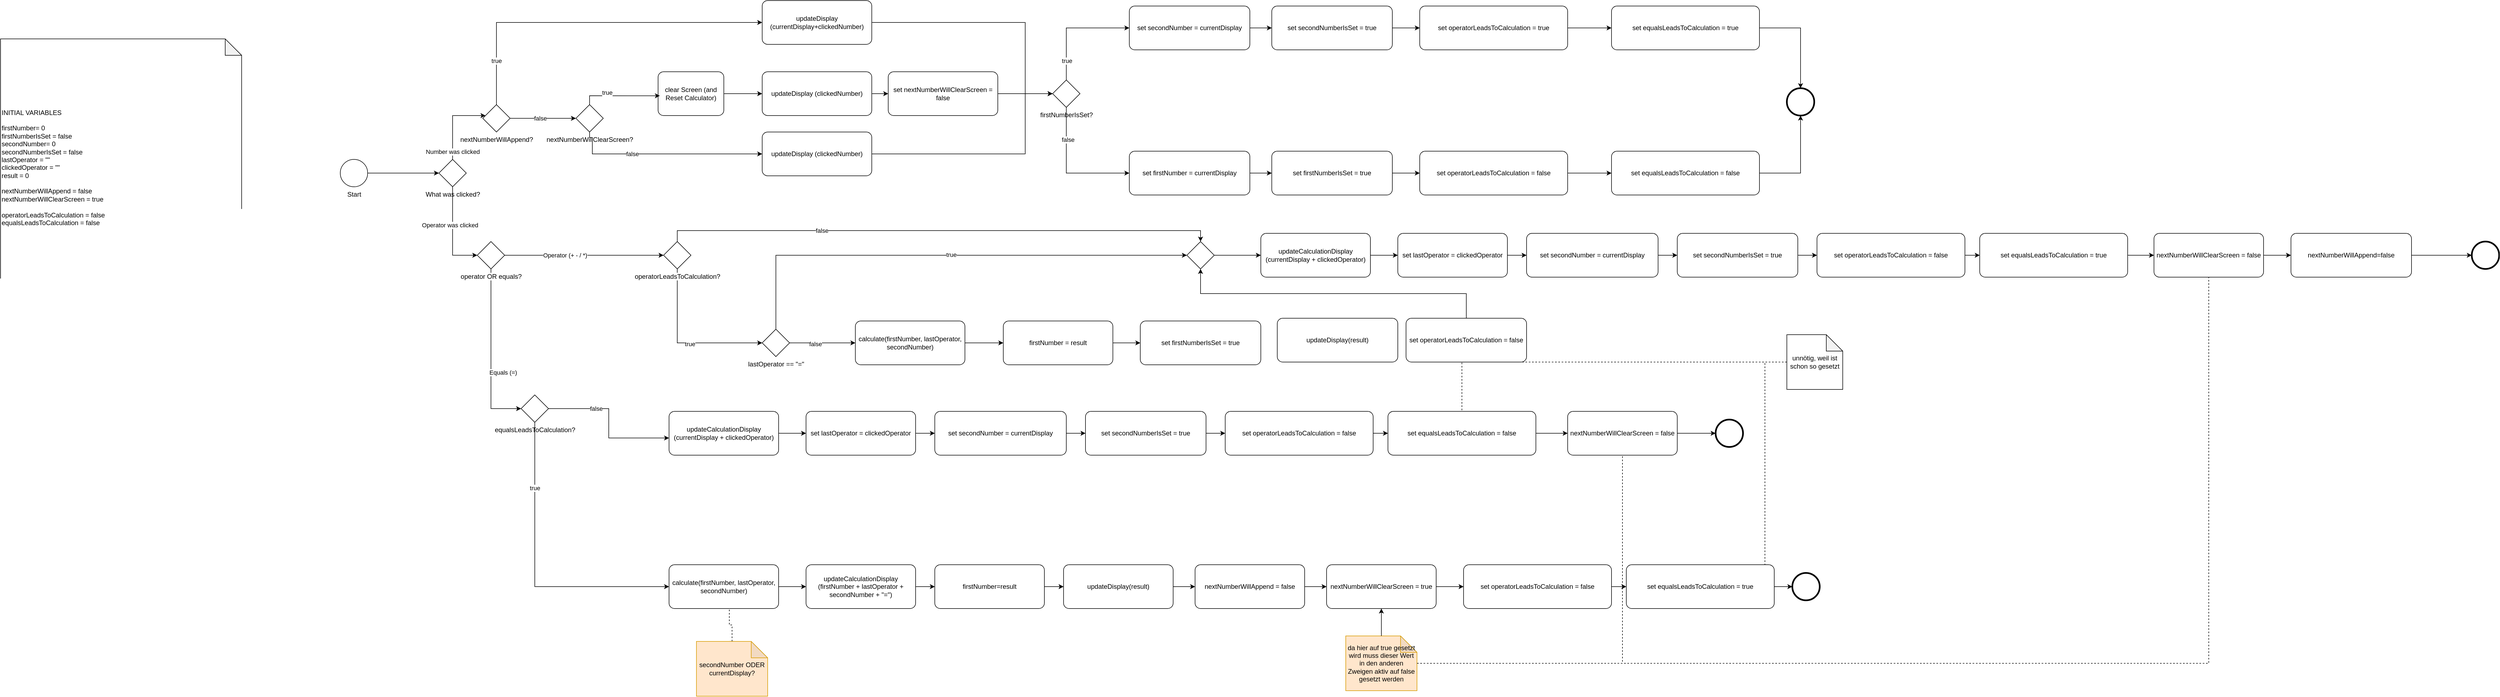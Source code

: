 <mxfile version="24.7.6">
  <diagram name="Seite-1" id="TULq9JBRfpRznfRxP_a6">
    <mxGraphModel dx="2221" dy="1044" grid="1" gridSize="10" guides="1" tooltips="1" connect="1" arrows="1" fold="1" page="1" pageScale="1" pageWidth="827" pageHeight="1169" math="0" shadow="0">
      <root>
        <mxCell id="0" />
        <mxCell id="1" parent="0" />
        <mxCell id="7v1q4Tb_2r_sPa-PZ-wF-1" value="&lt;div&gt;INITIAL VARIABLES&lt;/div&gt;&lt;div&gt;&lt;br&gt;&lt;/div&gt;&lt;div&gt;firstNumber= 0&lt;/div&gt;&lt;div&gt;firstNumberIsSet = false&lt;br&gt;&lt;/div&gt;&lt;div&gt;secondNumber= 0&lt;/div&gt;&lt;div&gt;secondNumberIsSet = false&lt;br&gt;&lt;/div&gt;&lt;div&gt;lastOperator = &quot;&quot;&lt;/div&gt;&lt;div&gt;clickedOperator = &quot;&quot;&lt;br&gt;&lt;/div&gt;&lt;div&gt;result = 0&lt;br&gt;&lt;/div&gt;&lt;div&gt;&lt;br&gt;&lt;/div&gt;&lt;div&gt;nextNumberWillAppend = false&lt;/div&gt;&lt;div&gt;nextNumberWillClearScreen = true&lt;/div&gt;&lt;div&gt;&lt;br&gt;&lt;/div&gt;&lt;div&gt;operatorLeadsToCalculation = false&lt;/div&gt;&lt;div&gt;equalsLeadsToCalculation = false&lt;/div&gt;" style="shape=note;whiteSpace=wrap;html=1;backgroundOutline=1;darkOpacity=0.05;align=left;" parent="1" vertex="1">
          <mxGeometry x="110" y="200" width="440" height="470" as="geometry" />
        </mxCell>
        <mxCell id="7v1q4Tb_2r_sPa-PZ-wF-2" style="edgeStyle=orthogonalEdgeStyle;rounded=0;orthogonalLoop=1;jettySize=auto;html=1;" parent="1" source="7v1q4Tb_2r_sPa-PZ-wF-3" target="7v1q4Tb_2r_sPa-PZ-wF-4" edge="1">
          <mxGeometry relative="1" as="geometry" />
        </mxCell>
        <mxCell id="7v1q4Tb_2r_sPa-PZ-wF-3" value="Start" style="points=[[0.145,0.145,0],[0.5,0,0],[0.855,0.145,0],[1,0.5,0],[0.855,0.855,0],[0.5,1,0],[0.145,0.855,0],[0,0.5,0]];shape=mxgraph.bpmn.event;html=1;verticalLabelPosition=bottom;labelBackgroundColor=#ffffff;verticalAlign=top;align=center;perimeter=ellipsePerimeter;outlineConnect=0;aspect=fixed;outline=standard;symbol=general;" parent="1" vertex="1">
          <mxGeometry x="730" y="420" width="50" height="50" as="geometry" />
        </mxCell>
        <mxCell id="7v1q4Tb_2r_sPa-PZ-wF-4" value="What was clicked?" style="points=[[0.25,0.25,0],[0.5,0,0],[0.75,0.25,0],[1,0.5,0],[0.75,0.75,0],[0.5,1,0],[0.25,0.75,0],[0,0.5,0]];shape=mxgraph.bpmn.gateway2;html=1;verticalLabelPosition=bottom;labelBackgroundColor=#ffffff;verticalAlign=top;align=center;perimeter=rhombusPerimeter;outlineConnect=0;outline=none;symbol=none;" parent="1" vertex="1">
          <mxGeometry x="910" y="420" width="50" height="50" as="geometry" />
        </mxCell>
        <mxCell id="7v1q4Tb_2r_sPa-PZ-wF-5" style="edgeStyle=orthogonalEdgeStyle;rounded=0;orthogonalLoop=1;jettySize=auto;html=1;entryX=0;entryY=0.5;entryDx=0;entryDy=0;entryPerimeter=0;" parent="1" source="7v1q4Tb_2r_sPa-PZ-wF-7" target="7v1q4Tb_2r_sPa-PZ-wF-15" edge="1">
          <mxGeometry relative="1" as="geometry">
            <mxPoint x="1220" y="345" as="targetPoint" />
          </mxGeometry>
        </mxCell>
        <mxCell id="7v1q4Tb_2r_sPa-PZ-wF-6" value="false" style="edgeLabel;html=1;align=center;verticalAlign=middle;resizable=0;points=[];" parent="7v1q4Tb_2r_sPa-PZ-wF-5" vertex="1" connectable="0">
          <mxGeometry x="-0.095" relative="1" as="geometry">
            <mxPoint as="offset" />
          </mxGeometry>
        </mxCell>
        <mxCell id="7v1q4Tb_2r_sPa-PZ-wF-7" value="nextNumberWillAppend?" style="points=[[0.25,0.25,0],[0.5,0,0],[0.75,0.25,0],[1,0.5,0],[0.75,0.75,0],[0.5,1,0],[0.25,0.75,0],[0,0.5,0]];shape=mxgraph.bpmn.gateway2;html=1;verticalLabelPosition=bottom;labelBackgroundColor=#ffffff;verticalAlign=top;align=center;perimeter=rhombusPerimeter;outlineConnect=0;outline=none;symbol=none;" parent="1" vertex="1">
          <mxGeometry x="990" y="320" width="50" height="50" as="geometry" />
        </mxCell>
        <mxCell id="7v1q4Tb_2r_sPa-PZ-wF-8" style="edgeStyle=orthogonalEdgeStyle;rounded=0;orthogonalLoop=1;jettySize=auto;html=1;entryX=0;entryY=0.5;entryDx=0;entryDy=0;entryPerimeter=0;" parent="1" source="7v1q4Tb_2r_sPa-PZ-wF-10" target="7v1q4Tb_2r_sPa-PZ-wF-70" edge="1">
          <mxGeometry relative="1" as="geometry">
            <mxPoint x="1540" y="725" as="targetPoint" />
            <Array as="points">
              <mxPoint x="1345" y="755" />
            </Array>
          </mxGeometry>
        </mxCell>
        <mxCell id="7v1q4Tb_2r_sPa-PZ-wF-9" value="true" style="edgeLabel;html=1;align=center;verticalAlign=middle;resizable=0;points=[];" parent="7v1q4Tb_2r_sPa-PZ-wF-8" vertex="1" connectable="0">
          <mxGeometry x="0.086" y="-2" relative="1" as="geometry">
            <mxPoint as="offset" />
          </mxGeometry>
        </mxCell>
        <mxCell id="7v1q4Tb_2r_sPa-PZ-wF-10" value="&lt;div&gt;operatorLeadsToCalculation?&lt;/div&gt;" style="points=[[0.25,0.25,0],[0.5,0,0],[0.75,0.25,0],[1,0.5,0],[0.75,0.75,0],[0.5,1,0],[0.25,0.75,0],[0,0.5,0]];shape=mxgraph.bpmn.gateway2;html=1;verticalLabelPosition=bottom;labelBackgroundColor=#ffffff;verticalAlign=top;align=center;perimeter=rhombusPerimeter;outlineConnect=0;outline=none;symbol=none;" parent="1" vertex="1">
          <mxGeometry x="1320" y="570" width="50" height="50" as="geometry" />
        </mxCell>
        <mxCell id="7v1q4Tb_2r_sPa-PZ-wF-11" style="edgeStyle=orthogonalEdgeStyle;rounded=0;orthogonalLoop=1;jettySize=auto;html=1;" parent="1" source="7v1q4Tb_2r_sPa-PZ-wF-4" target="7v1q4Tb_2r_sPa-PZ-wF-7" edge="1">
          <mxGeometry relative="1" as="geometry">
            <Array as="points">
              <mxPoint x="935" y="340" />
            </Array>
          </mxGeometry>
        </mxCell>
        <mxCell id="7v1q4Tb_2r_sPa-PZ-wF-12" value="Number was clicked" style="edgeLabel;html=1;align=center;verticalAlign=middle;resizable=0;points=[];" parent="7v1q4Tb_2r_sPa-PZ-wF-11" vertex="1" connectable="0">
          <mxGeometry x="0.032" relative="1" as="geometry">
            <mxPoint y="58" as="offset" />
          </mxGeometry>
        </mxCell>
        <mxCell id="7v1q4Tb_2r_sPa-PZ-wF-13" style="edgeStyle=orthogonalEdgeStyle;rounded=0;orthogonalLoop=1;jettySize=auto;html=1;exitX=0.5;exitY=1;exitDx=0;exitDy=0;exitPerimeter=0;" parent="1" source="7v1q4Tb_2r_sPa-PZ-wF-4" target="7v1q4Tb_2r_sPa-PZ-wF-66" edge="1">
          <mxGeometry relative="1" as="geometry">
            <Array as="points">
              <mxPoint x="935" y="595" />
            </Array>
          </mxGeometry>
        </mxCell>
        <mxCell id="7v1q4Tb_2r_sPa-PZ-wF-14" value="Operator was clicked" style="edgeLabel;html=1;align=center;verticalAlign=middle;resizable=0;points=[];" parent="7v1q4Tb_2r_sPa-PZ-wF-13" vertex="1" connectable="0">
          <mxGeometry x="-0.167" y="-5" relative="1" as="geometry">
            <mxPoint y="-1" as="offset" />
          </mxGeometry>
        </mxCell>
        <mxCell id="7v1q4Tb_2r_sPa-PZ-wF-15" value="nextNumberWillClearScreen?" style="points=[[0.25,0.25,0],[0.5,0,0],[0.75,0.25,0],[1,0.5,0],[0.75,0.75,0],[0.5,1,0],[0.25,0.75,0],[0,0.5,0]];shape=mxgraph.bpmn.gateway2;html=1;verticalLabelPosition=bottom;labelBackgroundColor=#ffffff;verticalAlign=top;align=center;perimeter=rhombusPerimeter;outlineConnect=0;outline=none;symbol=none;" parent="1" vertex="1">
          <mxGeometry x="1160" y="320" width="50" height="50" as="geometry" />
        </mxCell>
        <mxCell id="7v1q4Tb_2r_sPa-PZ-wF-16" value="true" style="edgeStyle=orthogonalEdgeStyle;rounded=0;orthogonalLoop=1;jettySize=auto;html=1;entryX=0;entryY=0.5;entryDx=0;entryDy=0;entryPerimeter=0;" parent="1" source="7v1q4Tb_2r_sPa-PZ-wF-7" target="7v1q4Tb_2r_sPa-PZ-wF-27" edge="1">
          <mxGeometry x="-0.746" relative="1" as="geometry">
            <mxPoint x="1260" y="170" as="targetPoint" />
            <Array as="points">
              <mxPoint x="1015" y="170" />
            </Array>
            <mxPoint as="offset" />
          </mxGeometry>
        </mxCell>
        <mxCell id="7v1q4Tb_2r_sPa-PZ-wF-17" style="edgeStyle=orthogonalEdgeStyle;rounded=0;orthogonalLoop=1;jettySize=auto;html=1;entryX=0;entryY=0.5;entryDx=0;entryDy=0;entryPerimeter=0;" parent="1" source="7v1q4Tb_2r_sPa-PZ-wF-18" target="7v1q4Tb_2r_sPa-PZ-wF-23" edge="1">
          <mxGeometry relative="1" as="geometry">
            <mxPoint x="1510" y="300" as="targetPoint" />
          </mxGeometry>
        </mxCell>
        <mxCell id="7v1q4Tb_2r_sPa-PZ-wF-18" value="clear Screen (and Reset Calculator)" style="points=[[0.25,0,0],[0.5,0,0],[0.75,0,0],[1,0.25,0],[1,0.5,0],[1,0.75,0],[0.75,1,0],[0.5,1,0],[0.25,1,0],[0,0.75,0],[0,0.5,0],[0,0.25,0]];shape=mxgraph.bpmn.task;whiteSpace=wrap;rectStyle=rounded;size=10;html=1;container=1;expand=0;collapsible=0;taskMarker=abstract;" parent="1" vertex="1">
          <mxGeometry x="1310" y="260" width="120" height="80" as="geometry" />
        </mxCell>
        <mxCell id="7v1q4Tb_2r_sPa-PZ-wF-19" style="edgeStyle=orthogonalEdgeStyle;rounded=0;orthogonalLoop=1;jettySize=auto;html=1;entryX=0.027;entryY=0.548;entryDx=0;entryDy=0;entryPerimeter=0;" parent="1" source="7v1q4Tb_2r_sPa-PZ-wF-15" target="7v1q4Tb_2r_sPa-PZ-wF-18" edge="1">
          <mxGeometry relative="1" as="geometry">
            <Array as="points">
              <mxPoint x="1185" y="304" />
            </Array>
          </mxGeometry>
        </mxCell>
        <mxCell id="7v1q4Tb_2r_sPa-PZ-wF-20" value="true" style="edgeLabel;html=1;align=center;verticalAlign=middle;resizable=0;points=[];" parent="7v1q4Tb_2r_sPa-PZ-wF-19" vertex="1" connectable="0">
          <mxGeometry x="-0.42" y="2" relative="1" as="geometry">
            <mxPoint x="6" y="-4" as="offset" />
          </mxGeometry>
        </mxCell>
        <mxCell id="7v1q4Tb_2r_sPa-PZ-wF-21" style="edgeStyle=orthogonalEdgeStyle;rounded=0;orthogonalLoop=1;jettySize=auto;html=1;entryX=0;entryY=0.5;entryDx=0;entryDy=0;entryPerimeter=0;" parent="1" source="7v1q4Tb_2r_sPa-PZ-wF-15" target="7v1q4Tb_2r_sPa-PZ-wF-25" edge="1">
          <mxGeometry relative="1" as="geometry">
            <mxPoint x="1360.96" y="418.72" as="targetPoint" />
            <Array as="points">
              <mxPoint x="1185" y="380" />
              <mxPoint x="1190" y="380" />
              <mxPoint x="1190" y="410" />
            </Array>
          </mxGeometry>
        </mxCell>
        <mxCell id="7v1q4Tb_2r_sPa-PZ-wF-22" value="false" style="edgeLabel;html=1;align=center;verticalAlign=middle;resizable=0;points=[];" parent="7v1q4Tb_2r_sPa-PZ-wF-21" vertex="1" connectable="0">
          <mxGeometry x="-0.337" relative="1" as="geometry">
            <mxPoint as="offset" />
          </mxGeometry>
        </mxCell>
        <mxCell id="7v1q4Tb_2r_sPa-PZ-wF-23" value="updateDisplay (clickedNumber)" style="points=[[0.25,0,0],[0.5,0,0],[0.75,0,0],[1,0.25,0],[1,0.5,0],[1,0.75,0],[0.75,1,0],[0.5,1,0],[0.25,1,0],[0,0.75,0],[0,0.5,0],[0,0.25,0]];shape=mxgraph.bpmn.task;whiteSpace=wrap;rectStyle=rounded;size=10;html=1;container=1;expand=0;collapsible=0;taskMarker=abstract;" parent="1" vertex="1">
          <mxGeometry x="1500" y="260" width="200" height="80" as="geometry" />
        </mxCell>
        <mxCell id="7v1q4Tb_2r_sPa-PZ-wF-24" style="edgeStyle=orthogonalEdgeStyle;rounded=0;orthogonalLoop=1;jettySize=auto;html=1;entryX=0;entryY=0.5;entryDx=0;entryDy=0;entryPerimeter=0;" parent="1" source="7v1q4Tb_2r_sPa-PZ-wF-25" target="7v1q4Tb_2r_sPa-PZ-wF-28" edge="1">
          <mxGeometry relative="1" as="geometry">
            <Array as="points">
              <mxPoint x="1980" y="410" />
              <mxPoint x="1980" y="300" />
            </Array>
          </mxGeometry>
        </mxCell>
        <mxCell id="7v1q4Tb_2r_sPa-PZ-wF-25" value="updateDisplay (clickedNumber)" style="points=[[0.25,0,0],[0.5,0,0],[0.75,0,0],[1,0.25,0],[1,0.5,0],[1,0.75,0],[0.75,1,0],[0.5,1,0],[0.25,1,0],[0,0.75,0],[0,0.5,0],[0,0.25,0]];shape=mxgraph.bpmn.task;whiteSpace=wrap;rectStyle=rounded;size=10;html=1;container=1;expand=0;collapsible=0;taskMarker=abstract;" parent="1" vertex="1">
          <mxGeometry x="1500" y="370" width="200" height="80" as="geometry" />
        </mxCell>
        <mxCell id="7v1q4Tb_2r_sPa-PZ-wF-26" style="edgeStyle=orthogonalEdgeStyle;rounded=0;orthogonalLoop=1;jettySize=auto;html=1;entryX=0;entryY=0.5;entryDx=0;entryDy=0;entryPerimeter=0;" parent="1" source="7v1q4Tb_2r_sPa-PZ-wF-27" target="7v1q4Tb_2r_sPa-PZ-wF-28" edge="1">
          <mxGeometry relative="1" as="geometry">
            <Array as="points">
              <mxPoint x="1980" y="170" />
              <mxPoint x="1980" y="300" />
            </Array>
          </mxGeometry>
        </mxCell>
        <mxCell id="7v1q4Tb_2r_sPa-PZ-wF-27" value="updateDisplay (currentDisplay+clickedNumber)" style="points=[[0.25,0,0],[0.5,0,0],[0.75,0,0],[1,0.25,0],[1,0.5,0],[1,0.75,0],[0.75,1,0],[0.5,1,0],[0.25,1,0],[0,0.75,0],[0,0.5,0],[0,0.25,0]];shape=mxgraph.bpmn.task;whiteSpace=wrap;rectStyle=rounded;size=10;html=1;container=1;expand=0;collapsible=0;taskMarker=abstract;" parent="1" vertex="1">
          <mxGeometry x="1500" y="130" width="200" height="80" as="geometry" />
        </mxCell>
        <mxCell id="7v1q4Tb_2r_sPa-PZ-wF-28" value="firstNumberIsSet?" style="points=[[0.25,0.25,0],[0.5,0,0],[0.75,0.25,0],[1,0.5,0],[0.75,0.75,0],[0.5,1,0],[0.25,0.75,0],[0,0.5,0]];shape=mxgraph.bpmn.gateway2;html=1;verticalLabelPosition=bottom;labelBackgroundColor=#ffffff;verticalAlign=top;align=center;perimeter=rhombusPerimeter;outlineConnect=0;outline=none;symbol=none;" parent="1" vertex="1">
          <mxGeometry x="2030" y="275" width="50" height="50" as="geometry" />
        </mxCell>
        <mxCell id="7v1q4Tb_2r_sPa-PZ-wF-29" style="edgeStyle=orthogonalEdgeStyle;rounded=0;orthogonalLoop=1;jettySize=auto;html=1;entryX=0;entryY=0.5;entryDx=0;entryDy=0;entryPerimeter=0;" parent="1" source="7v1q4Tb_2r_sPa-PZ-wF-126" target="7v1q4Tb_2r_sPa-PZ-wF-28" edge="1">
          <mxGeometry relative="1" as="geometry" />
        </mxCell>
        <mxCell id="7v1q4Tb_2r_sPa-PZ-wF-30" value="set secondNumber = currentDisplay" style="points=[[0.25,0,0],[0.5,0,0],[0.75,0,0],[1,0.25,0],[1,0.5,0],[1,0.75,0],[0.75,1,0],[0.5,1,0],[0.25,1,0],[0,0.75,0],[0,0.5,0],[0,0.25,0]];shape=mxgraph.bpmn.task;whiteSpace=wrap;rectStyle=rounded;size=10;html=1;container=1;expand=0;collapsible=0;taskMarker=abstract;" parent="1" vertex="1">
          <mxGeometry x="2170" y="140" width="220" height="80" as="geometry" />
        </mxCell>
        <mxCell id="7v1q4Tb_2r_sPa-PZ-wF-31" style="edgeStyle=orthogonalEdgeStyle;rounded=0;orthogonalLoop=1;jettySize=auto;html=1;entryX=0;entryY=0.5;entryDx=0;entryDy=0;entryPerimeter=0;exitX=0.5;exitY=0;exitDx=0;exitDy=0;exitPerimeter=0;" parent="1" source="7v1q4Tb_2r_sPa-PZ-wF-28" target="7v1q4Tb_2r_sPa-PZ-wF-30" edge="1">
          <mxGeometry relative="1" as="geometry" />
        </mxCell>
        <mxCell id="7v1q4Tb_2r_sPa-PZ-wF-32" value="true" style="edgeLabel;html=1;align=center;verticalAlign=middle;resizable=0;points=[];" parent="7v1q4Tb_2r_sPa-PZ-wF-31" vertex="1" connectable="0">
          <mxGeometry x="-0.667" y="-1" relative="1" as="geometry">
            <mxPoint as="offset" />
          </mxGeometry>
        </mxCell>
        <mxCell id="7v1q4Tb_2r_sPa-PZ-wF-33" value="set firstNumber = currentDisplay" style="points=[[0.25,0,0],[0.5,0,0],[0.75,0,0],[1,0.25,0],[1,0.5,0],[1,0.75,0],[0.75,1,0],[0.5,1,0],[0.25,1,0],[0,0.75,0],[0,0.5,0],[0,0.25,0]];shape=mxgraph.bpmn.task;whiteSpace=wrap;rectStyle=rounded;size=10;html=1;container=1;expand=0;collapsible=0;taskMarker=abstract;" parent="1" vertex="1">
          <mxGeometry x="2170" y="405" width="220" height="80" as="geometry" />
        </mxCell>
        <mxCell id="7v1q4Tb_2r_sPa-PZ-wF-34" style="edgeStyle=orthogonalEdgeStyle;rounded=0;orthogonalLoop=1;jettySize=auto;html=1;entryX=0;entryY=0.5;entryDx=0;entryDy=0;entryPerimeter=0;" parent="1" source="7v1q4Tb_2r_sPa-PZ-wF-28" target="7v1q4Tb_2r_sPa-PZ-wF-33" edge="1">
          <mxGeometry relative="1" as="geometry">
            <Array as="points">
              <mxPoint x="2055" y="445" />
            </Array>
          </mxGeometry>
        </mxCell>
        <mxCell id="7v1q4Tb_2r_sPa-PZ-wF-35" value="false" style="edgeLabel;html=1;align=center;verticalAlign=middle;resizable=0;points=[];" parent="7v1q4Tb_2r_sPa-PZ-wF-34" vertex="1" connectable="0">
          <mxGeometry x="-0.498" y="3" relative="1" as="geometry">
            <mxPoint as="offset" />
          </mxGeometry>
        </mxCell>
        <mxCell id="7v1q4Tb_2r_sPa-PZ-wF-36" value="set firstNumberIsSet = true" style="points=[[0.25,0,0],[0.5,0,0],[0.75,0,0],[1,0.25,0],[1,0.5,0],[1,0.75,0],[0.75,1,0],[0.5,1,0],[0.25,1,0],[0,0.75,0],[0,0.5,0],[0,0.25,0]];shape=mxgraph.bpmn.task;whiteSpace=wrap;rectStyle=rounded;size=10;html=1;container=1;expand=0;collapsible=0;taskMarker=abstract;" parent="1" vertex="1">
          <mxGeometry x="2430" y="405" width="220" height="80" as="geometry" />
        </mxCell>
        <mxCell id="7v1q4Tb_2r_sPa-PZ-wF-37" style="edgeStyle=orthogonalEdgeStyle;rounded=0;orthogonalLoop=1;jettySize=auto;html=1;" parent="1" source="7v1q4Tb_2r_sPa-PZ-wF-50" target="7v1q4Tb_2r_sPa-PZ-wF-41" edge="1">
          <mxGeometry relative="1" as="geometry" />
        </mxCell>
        <mxCell id="7v1q4Tb_2r_sPa-PZ-wF-38" value="set secondNumberIsSet = true" style="points=[[0.25,0,0],[0.5,0,0],[0.75,0,0],[1,0.25,0],[1,0.5,0],[1,0.75,0],[0.75,1,0],[0.5,1,0],[0.25,1,0],[0,0.75,0],[0,0.5,0],[0,0.25,0]];shape=mxgraph.bpmn.task;whiteSpace=wrap;rectStyle=rounded;size=10;html=1;container=1;expand=0;collapsible=0;taskMarker=abstract;" parent="1" vertex="1">
          <mxGeometry x="2430" y="140" width="220" height="80" as="geometry" />
        </mxCell>
        <mxCell id="7v1q4Tb_2r_sPa-PZ-wF-39" style="edgeStyle=orthogonalEdgeStyle;rounded=0;orthogonalLoop=1;jettySize=auto;html=1;entryX=0;entryY=0.5;entryDx=0;entryDy=0;entryPerimeter=0;" parent="1" source="7v1q4Tb_2r_sPa-PZ-wF-30" target="7v1q4Tb_2r_sPa-PZ-wF-38" edge="1">
          <mxGeometry relative="1" as="geometry" />
        </mxCell>
        <mxCell id="7v1q4Tb_2r_sPa-PZ-wF-40" style="edgeStyle=orthogonalEdgeStyle;rounded=0;orthogonalLoop=1;jettySize=auto;html=1;entryX=0;entryY=0.5;entryDx=0;entryDy=0;entryPerimeter=0;" parent="1" source="7v1q4Tb_2r_sPa-PZ-wF-33" target="7v1q4Tb_2r_sPa-PZ-wF-36" edge="1">
          <mxGeometry relative="1" as="geometry" />
        </mxCell>
        <mxCell id="7v1q4Tb_2r_sPa-PZ-wF-41" value="" style="points=[[0.145,0.145,0],[0.5,0,0],[0.855,0.145,0],[1,0.5,0],[0.855,0.855,0],[0.5,1,0],[0.145,0.855,0],[0,0.5,0]];shape=mxgraph.bpmn.event;html=1;verticalLabelPosition=bottom;labelBackgroundColor=#ffffff;verticalAlign=top;align=center;perimeter=ellipsePerimeter;outlineConnect=0;aspect=fixed;outline=end;symbol=terminate2;" parent="1" vertex="1">
          <mxGeometry x="3370" y="290" width="50" height="50" as="geometry" />
        </mxCell>
        <mxCell id="7v1q4Tb_2r_sPa-PZ-wF-42" style="edgeStyle=orthogonalEdgeStyle;rounded=0;orthogonalLoop=1;jettySize=auto;html=1;entryX=0.5;entryY=1;entryDx=0;entryDy=0;entryPerimeter=0;" parent="1" source="7v1q4Tb_2r_sPa-PZ-wF-48" target="7v1q4Tb_2r_sPa-PZ-wF-41" edge="1">
          <mxGeometry relative="1" as="geometry" />
        </mxCell>
        <mxCell id="7v1q4Tb_2r_sPa-PZ-wF-43" value="" style="edgeStyle=orthogonalEdgeStyle;rounded=0;orthogonalLoop=1;jettySize=auto;html=1;" parent="1" source="7v1q4Tb_2r_sPa-PZ-wF-38" target="7v1q4Tb_2r_sPa-PZ-wF-44" edge="1">
          <mxGeometry relative="1" as="geometry">
            <mxPoint x="2650" y="180" as="sourcePoint" />
            <mxPoint x="3165" y="270" as="targetPoint" />
          </mxGeometry>
        </mxCell>
        <mxCell id="7v1q4Tb_2r_sPa-PZ-wF-44" value="set operatorLeadsToCalculation = true" style="points=[[0.25,0,0],[0.5,0,0],[0.75,0,0],[1,0.25,0],[1,0.5,0],[1,0.75,0],[0.75,1,0],[0.5,1,0],[0.25,1,0],[0,0.75,0],[0,0.5,0],[0,0.25,0]];shape=mxgraph.bpmn.task;whiteSpace=wrap;rectStyle=rounded;size=10;html=1;container=1;expand=0;collapsible=0;taskMarker=abstract;" parent="1" vertex="1">
          <mxGeometry x="2700" y="140" width="270" height="80" as="geometry" />
        </mxCell>
        <mxCell id="7v1q4Tb_2r_sPa-PZ-wF-45" value="" style="edgeStyle=orthogonalEdgeStyle;rounded=0;orthogonalLoop=1;jettySize=auto;html=1;entryX=0;entryY=0.5;entryDx=0;entryDy=0;entryPerimeter=0;" parent="1" source="7v1q4Tb_2r_sPa-PZ-wF-36" target="7v1q4Tb_2r_sPa-PZ-wF-46" edge="1">
          <mxGeometry relative="1" as="geometry">
            <mxPoint x="2650" y="445" as="sourcePoint" />
            <mxPoint x="3165" y="320" as="targetPoint" />
          </mxGeometry>
        </mxCell>
        <mxCell id="7v1q4Tb_2r_sPa-PZ-wF-46" value="set operatorLeadsToCalculation = false" style="points=[[0.25,0,0],[0.5,0,0],[0.75,0,0],[1,0.25,0],[1,0.5,0],[1,0.75,0],[0.75,1,0],[0.5,1,0],[0.25,1,0],[0,0.75,0],[0,0.5,0],[0,0.25,0]];shape=mxgraph.bpmn.task;whiteSpace=wrap;rectStyle=rounded;size=10;html=1;container=1;expand=0;collapsible=0;taskMarker=abstract;" parent="1" vertex="1">
          <mxGeometry x="2700" y="405" width="270" height="80" as="geometry" />
        </mxCell>
        <mxCell id="7v1q4Tb_2r_sPa-PZ-wF-47" value="" style="edgeStyle=orthogonalEdgeStyle;rounded=0;orthogonalLoop=1;jettySize=auto;html=1;" parent="1" source="7v1q4Tb_2r_sPa-PZ-wF-46" target="7v1q4Tb_2r_sPa-PZ-wF-48" edge="1">
          <mxGeometry relative="1" as="geometry">
            <mxPoint x="2970" y="445" as="sourcePoint" />
            <mxPoint x="3395" y="340" as="targetPoint" />
          </mxGeometry>
        </mxCell>
        <mxCell id="7v1q4Tb_2r_sPa-PZ-wF-48" value="set equalsLeadsToCalculation = false" style="points=[[0.25,0,0],[0.5,0,0],[0.75,0,0],[1,0.25,0],[1,0.5,0],[1,0.75,0],[0.75,1,0],[0.5,1,0],[0.25,1,0],[0,0.75,0],[0,0.5,0],[0,0.25,0]];shape=mxgraph.bpmn.task;whiteSpace=wrap;rectStyle=rounded;size=10;html=1;container=1;expand=0;collapsible=0;taskMarker=abstract;" parent="1" vertex="1">
          <mxGeometry x="3050" y="405" width="270" height="80" as="geometry" />
        </mxCell>
        <mxCell id="7v1q4Tb_2r_sPa-PZ-wF-49" value="" style="edgeStyle=orthogonalEdgeStyle;rounded=0;orthogonalLoop=1;jettySize=auto;html=1;" parent="1" source="7v1q4Tb_2r_sPa-PZ-wF-44" target="7v1q4Tb_2r_sPa-PZ-wF-50" edge="1">
          <mxGeometry relative="1" as="geometry">
            <mxPoint x="2970" y="180" as="sourcePoint" />
            <mxPoint x="3395" y="290" as="targetPoint" />
          </mxGeometry>
        </mxCell>
        <mxCell id="7v1q4Tb_2r_sPa-PZ-wF-50" value="set equalsLeadsToCalculation = true" style="points=[[0.25,0,0],[0.5,0,0],[0.75,0,0],[1,0.25,0],[1,0.5,0],[1,0.75,0],[0.75,1,0],[0.5,1,0],[0.25,1,0],[0,0.75,0],[0,0.5,0],[0,0.25,0]];shape=mxgraph.bpmn.task;whiteSpace=wrap;rectStyle=rounded;size=10;html=1;container=1;expand=0;collapsible=0;taskMarker=abstract;" parent="1" vertex="1">
          <mxGeometry x="3050" y="140" width="270" height="80" as="geometry" />
        </mxCell>
        <mxCell id="7v1q4Tb_2r_sPa-PZ-wF-51" value="updateCalculationDisplay (currentDisplay + clickedOperator)" style="points=[[0.25,0,0],[0.5,0,0],[0.75,0,0],[1,0.25,0],[1,0.5,0],[1,0.75,0],[0.75,1,0],[0.5,1,0],[0.25,1,0],[0,0.75,0],[0,0.5,0],[0,0.25,0]];shape=mxgraph.bpmn.task;whiteSpace=wrap;rectStyle=rounded;size=10;html=1;container=1;expand=0;collapsible=0;taskMarker=abstract;" parent="1" vertex="1">
          <mxGeometry x="2410" y="555" width="200" height="80" as="geometry" />
        </mxCell>
        <mxCell id="7v1q4Tb_2r_sPa-PZ-wF-52" style="edgeStyle=orthogonalEdgeStyle;rounded=0;orthogonalLoop=1;jettySize=auto;html=1;entryX=0.5;entryY=0;entryDx=0;entryDy=0;entryPerimeter=0;" parent="1" source="7v1q4Tb_2r_sPa-PZ-wF-10" target="7v1q4Tb_2r_sPa-PZ-wF-71" edge="1">
          <mxGeometry relative="1" as="geometry">
            <Array as="points">
              <mxPoint x="1345" y="550" />
              <mxPoint x="2300" y="550" />
            </Array>
          </mxGeometry>
        </mxCell>
        <mxCell id="7v1q4Tb_2r_sPa-PZ-wF-53" value="false" style="edgeLabel;html=1;align=center;verticalAlign=middle;resizable=0;points=[];" parent="7v1q4Tb_2r_sPa-PZ-wF-52" vertex="1" connectable="0">
          <mxGeometry x="-0.437" relative="1" as="geometry">
            <mxPoint x="4" as="offset" />
          </mxGeometry>
        </mxCell>
        <mxCell id="7v1q4Tb_2r_sPa-PZ-wF-54" value="set lastOperator = clickedOperator" style="points=[[0.25,0,0],[0.5,0,0],[0.75,0,0],[1,0.25,0],[1,0.5,0],[1,0.75,0],[0.75,1,0],[0.5,1,0],[0.25,1,0],[0,0.75,0],[0,0.5,0],[0,0.25,0]];shape=mxgraph.bpmn.task;whiteSpace=wrap;rectStyle=rounded;size=10;html=1;container=1;expand=0;collapsible=0;taskMarker=abstract;" parent="1" vertex="1">
          <mxGeometry x="2660" y="555" width="200" height="80" as="geometry" />
        </mxCell>
        <mxCell id="7v1q4Tb_2r_sPa-PZ-wF-55" style="edgeStyle=orthogonalEdgeStyle;rounded=0;orthogonalLoop=1;jettySize=auto;html=1;entryX=0;entryY=0.5;entryDx=0;entryDy=0;entryPerimeter=0;exitX=1;exitY=0.5;exitDx=0;exitDy=0;exitPerimeter=0;" parent="1" source="7v1q4Tb_2r_sPa-PZ-wF-51" target="7v1q4Tb_2r_sPa-PZ-wF-54" edge="1">
          <mxGeometry relative="1" as="geometry">
            <mxPoint x="2965" y="610" as="sourcePoint" />
          </mxGeometry>
        </mxCell>
        <mxCell id="7v1q4Tb_2r_sPa-PZ-wF-56" value="set secondNumber = currentDisplay" style="points=[[0.25,0,0],[0.5,0,0],[0.75,0,0],[1,0.25,0],[1,0.5,0],[1,0.75,0],[0.75,1,0],[0.5,1,0],[0.25,1,0],[0,0.75,0],[0,0.5,0],[0,0.25,0]];shape=mxgraph.bpmn.task;whiteSpace=wrap;rectStyle=rounded;size=10;html=1;container=1;expand=0;collapsible=0;taskMarker=abstract;" parent="1" vertex="1">
          <mxGeometry x="2895" y="555" width="240" height="80" as="geometry" />
        </mxCell>
        <mxCell id="7v1q4Tb_2r_sPa-PZ-wF-57" style="edgeStyle=orthogonalEdgeStyle;rounded=0;orthogonalLoop=1;jettySize=auto;html=1;entryX=0;entryY=0.5;entryDx=0;entryDy=0;entryPerimeter=0;" parent="1" source="7v1q4Tb_2r_sPa-PZ-wF-54" target="7v1q4Tb_2r_sPa-PZ-wF-56" edge="1">
          <mxGeometry relative="1" as="geometry" />
        </mxCell>
        <mxCell id="7v1q4Tb_2r_sPa-PZ-wF-58" value="set operatorLeadsToCalculation = false" style="points=[[0.25,0,0],[0.5,0,0],[0.75,0,0],[1,0.25,0],[1,0.5,0],[1,0.75,0],[0.75,1,0],[0.5,1,0],[0.25,1,0],[0,0.75,0],[0,0.5,0],[0,0.25,0]];shape=mxgraph.bpmn.task;whiteSpace=wrap;rectStyle=rounded;size=10;html=1;container=1;expand=0;collapsible=0;taskMarker=abstract;" parent="1" vertex="1">
          <mxGeometry x="3425" y="555" width="270" height="80" as="geometry" />
        </mxCell>
        <mxCell id="7v1q4Tb_2r_sPa-PZ-wF-59" value="set equalsLeadsToCalculation = true" style="points=[[0.25,0,0],[0.5,0,0],[0.75,0,0],[1,0.25,0],[1,0.5,0],[1,0.75,0],[0.75,1,0],[0.5,1,0],[0.25,1,0],[0,0.75,0],[0,0.5,0],[0,0.25,0]];shape=mxgraph.bpmn.task;whiteSpace=wrap;rectStyle=rounded;size=10;html=1;container=1;expand=0;collapsible=0;taskMarker=abstract;" parent="1" vertex="1">
          <mxGeometry x="3722" y="555" width="270" height="80" as="geometry" />
        </mxCell>
        <mxCell id="7v1q4Tb_2r_sPa-PZ-wF-60" style="edgeStyle=orthogonalEdgeStyle;rounded=0;orthogonalLoop=1;jettySize=auto;html=1;entryX=0;entryY=0.5;entryDx=0;entryDy=0;entryPerimeter=0;" parent="1" source="7v1q4Tb_2r_sPa-PZ-wF-83" target="7v1q4Tb_2r_sPa-PZ-wF-58" edge="1">
          <mxGeometry relative="1" as="geometry" />
        </mxCell>
        <mxCell id="7v1q4Tb_2r_sPa-PZ-wF-61" style="edgeStyle=orthogonalEdgeStyle;rounded=0;orthogonalLoop=1;jettySize=auto;html=1;entryX=0;entryY=0.5;entryDx=0;entryDy=0;entryPerimeter=0;" parent="1" source="7v1q4Tb_2r_sPa-PZ-wF-58" target="7v1q4Tb_2r_sPa-PZ-wF-59" edge="1">
          <mxGeometry relative="1" as="geometry" />
        </mxCell>
        <mxCell id="7v1q4Tb_2r_sPa-PZ-wF-62" style="edgeStyle=orthogonalEdgeStyle;rounded=0;orthogonalLoop=1;jettySize=auto;html=1;" parent="1" source="7v1q4Tb_2r_sPa-PZ-wF-66" target="7v1q4Tb_2r_sPa-PZ-wF-10" edge="1">
          <mxGeometry relative="1" as="geometry" />
        </mxCell>
        <mxCell id="7v1q4Tb_2r_sPa-PZ-wF-63" value="Operator (+ - / *)" style="edgeLabel;html=1;align=center;verticalAlign=middle;resizable=0;points=[];" parent="7v1q4Tb_2r_sPa-PZ-wF-62" vertex="1" connectable="0">
          <mxGeometry x="-0.748" y="3" relative="1" as="geometry">
            <mxPoint x="73" y="3" as="offset" />
          </mxGeometry>
        </mxCell>
        <mxCell id="7v1q4Tb_2r_sPa-PZ-wF-64" style="edgeStyle=orthogonalEdgeStyle;rounded=0;orthogonalLoop=1;jettySize=auto;html=1;entryX=0;entryY=0.5;entryDx=0;entryDy=0;entryPerimeter=0;" parent="1" source="7v1q4Tb_2r_sPa-PZ-wF-66" target="7v1q4Tb_2r_sPa-PZ-wF-84" edge="1">
          <mxGeometry relative="1" as="geometry">
            <mxPoint x="1220" y="790" as="targetPoint" />
            <Array as="points">
              <mxPoint x="1005" y="875" />
            </Array>
          </mxGeometry>
        </mxCell>
        <mxCell id="7v1q4Tb_2r_sPa-PZ-wF-65" value="Equals (=)" style="edgeLabel;html=1;align=center;verticalAlign=middle;resizable=0;points=[];" parent="7v1q4Tb_2r_sPa-PZ-wF-64" vertex="1" connectable="0">
          <mxGeometry x="0.219" y="2" relative="1" as="geometry">
            <mxPoint x="20" as="offset" />
          </mxGeometry>
        </mxCell>
        <mxCell id="7v1q4Tb_2r_sPa-PZ-wF-66" value="operator OR equals?" style="points=[[0.25,0.25,0],[0.5,0,0],[0.75,0.25,0],[1,0.5,0],[0.75,0.75,0],[0.5,1,0],[0.25,0.75,0],[0,0.5,0]];shape=mxgraph.bpmn.gateway2;html=1;verticalLabelPosition=bottom;labelBackgroundColor=#ffffff;verticalAlign=top;align=center;perimeter=rhombusPerimeter;outlineConnect=0;outline=none;symbol=none;" parent="1" vertex="1">
          <mxGeometry x="980" y="570" width="50" height="50" as="geometry" />
        </mxCell>
        <mxCell id="7v1q4Tb_2r_sPa-PZ-wF-67" value="" style="points=[[0.145,0.145,0],[0.5,0,0],[0.855,0.145,0],[1,0.5,0],[0.855,0.855,0],[0.5,1,0],[0.145,0.855,0],[0,0.5,0]];shape=mxgraph.bpmn.event;html=1;verticalLabelPosition=bottom;labelBackgroundColor=#ffffff;verticalAlign=top;align=center;perimeter=ellipsePerimeter;outlineConnect=0;aspect=fixed;outline=end;symbol=terminate2;" parent="1" vertex="1">
          <mxGeometry x="4620" y="570" width="50" height="50" as="geometry" />
        </mxCell>
        <mxCell id="7v1q4Tb_2r_sPa-PZ-wF-68" style="edgeStyle=orthogonalEdgeStyle;rounded=0;orthogonalLoop=1;jettySize=auto;html=1;entryX=0;entryY=0.5;entryDx=0;entryDy=0;entryPerimeter=0;" parent="1" source="_ggk1xT4VL6XloMUXxaP-2" target="7v1q4Tb_2r_sPa-PZ-wF-67" edge="1">
          <mxGeometry relative="1" as="geometry" />
        </mxCell>
        <mxCell id="7v1q4Tb_2r_sPa-PZ-wF-69" value="calculate(firstNumber, lastOperator, secondNumber)" style="points=[[0.25,0,0],[0.5,0,0],[0.75,0,0],[1,0.25,0],[1,0.5,0],[1,0.75,0],[0.75,1,0],[0.5,1,0],[0.25,1,0],[0,0.75,0],[0,0.5,0],[0,0.25,0]];shape=mxgraph.bpmn.task;whiteSpace=wrap;rectStyle=rounded;size=10;html=1;container=1;expand=0;collapsible=0;taskMarker=abstract;" parent="1" vertex="1">
          <mxGeometry x="1670" y="715" width="200" height="80" as="geometry" />
        </mxCell>
        <mxCell id="7v1q4Tb_2r_sPa-PZ-wF-70" value="lastOperator == &quot;=&quot;" style="points=[[0.25,0.25,0],[0.5,0,0],[0.75,0.25,0],[1,0.5,0],[0.75,0.75,0],[0.5,1,0],[0.25,0.75,0],[0,0.5,0]];shape=mxgraph.bpmn.gateway2;html=1;verticalLabelPosition=bottom;labelBackgroundColor=#ffffff;verticalAlign=top;align=center;perimeter=rhombusPerimeter;outlineConnect=0;outline=none;symbol=none;" parent="1" vertex="1">
          <mxGeometry x="1500" y="730" width="50" height="50" as="geometry" />
        </mxCell>
        <mxCell id="7v1q4Tb_2r_sPa-PZ-wF-71" value="" style="points=[[0.25,0.25,0],[0.5,0,0],[0.75,0.25,0],[1,0.5,0],[0.75,0.75,0],[0.5,1,0],[0.25,0.75,0],[0,0.5,0]];shape=mxgraph.bpmn.gateway2;html=1;verticalLabelPosition=bottom;labelBackgroundColor=#ffffff;verticalAlign=top;align=center;perimeter=rhombusPerimeter;outlineConnect=0;outline=none;symbol=none;" parent="1" vertex="1">
          <mxGeometry x="2275" y="570" width="50" height="50" as="geometry" />
        </mxCell>
        <mxCell id="7v1q4Tb_2r_sPa-PZ-wF-72" style="edgeStyle=orthogonalEdgeStyle;rounded=0;orthogonalLoop=1;jettySize=auto;html=1;entryX=0;entryY=0.5;entryDx=0;entryDy=0;entryPerimeter=0;exitX=0.5;exitY=0;exitDx=0;exitDy=0;exitPerimeter=0;" parent="1" source="7v1q4Tb_2r_sPa-PZ-wF-70" target="7v1q4Tb_2r_sPa-PZ-wF-71" edge="1">
          <mxGeometry relative="1" as="geometry">
            <mxPoint x="1565" y="975" as="sourcePoint" />
            <mxPoint x="1590" y="840" as="targetPoint" />
            <Array as="points">
              <mxPoint x="1525" y="595" />
            </Array>
          </mxGeometry>
        </mxCell>
        <mxCell id="7v1q4Tb_2r_sPa-PZ-wF-73" value="true" style="edgeLabel;html=1;align=center;verticalAlign=middle;resizable=0;points=[];" parent="7v1q4Tb_2r_sPa-PZ-wF-72" vertex="1" connectable="0">
          <mxGeometry x="0.028" y="1" relative="1" as="geometry">
            <mxPoint as="offset" />
          </mxGeometry>
        </mxCell>
        <mxCell id="7v1q4Tb_2r_sPa-PZ-wF-74" style="edgeStyle=orthogonalEdgeStyle;rounded=0;orthogonalLoop=1;jettySize=auto;html=1;entryX=0;entryY=0.5;entryDx=0;entryDy=0;entryPerimeter=0;" parent="1" source="7v1q4Tb_2r_sPa-PZ-wF-71" target="7v1q4Tb_2r_sPa-PZ-wF-51" edge="1">
          <mxGeometry relative="1" as="geometry" />
        </mxCell>
        <mxCell id="7v1q4Tb_2r_sPa-PZ-wF-75" style="edgeStyle=orthogonalEdgeStyle;rounded=0;orthogonalLoop=1;jettySize=auto;html=1;entryX=0;entryY=0.5;entryDx=0;entryDy=0;entryPerimeter=0;" parent="1" source="7v1q4Tb_2r_sPa-PZ-wF-70" target="7v1q4Tb_2r_sPa-PZ-wF-69" edge="1">
          <mxGeometry relative="1" as="geometry" />
        </mxCell>
        <mxCell id="7v1q4Tb_2r_sPa-PZ-wF-76" value="false" style="edgeLabel;html=1;align=center;verticalAlign=middle;resizable=0;points=[];" parent="7v1q4Tb_2r_sPa-PZ-wF-75" vertex="1" connectable="0">
          <mxGeometry x="-0.219" y="-2" relative="1" as="geometry">
            <mxPoint as="offset" />
          </mxGeometry>
        </mxCell>
        <mxCell id="7v1q4Tb_2r_sPa-PZ-wF-77" value="firstNumber = result" style="points=[[0.25,0,0],[0.5,0,0],[0.75,0,0],[1,0.25,0],[1,0.5,0],[1,0.75,0],[0.75,1,0],[0.5,1,0],[0.25,1,0],[0,0.75,0],[0,0.5,0],[0,0.25,0]];shape=mxgraph.bpmn.task;whiteSpace=wrap;rectStyle=rounded;size=10;html=1;container=1;expand=0;collapsible=0;taskMarker=abstract;" parent="1" vertex="1">
          <mxGeometry x="1940" y="715" width="200" height="80" as="geometry" />
        </mxCell>
        <mxCell id="7v1q4Tb_2r_sPa-PZ-wF-78" style="edgeStyle=orthogonalEdgeStyle;rounded=0;orthogonalLoop=1;jettySize=auto;html=1;entryX=0;entryY=0.5;entryDx=0;entryDy=0;entryPerimeter=0;" parent="1" source="7v1q4Tb_2r_sPa-PZ-wF-69" target="7v1q4Tb_2r_sPa-PZ-wF-77" edge="1">
          <mxGeometry relative="1" as="geometry" />
        </mxCell>
        <mxCell id="7v1q4Tb_2r_sPa-PZ-wF-79" style="edgeStyle=orthogonalEdgeStyle;rounded=0;orthogonalLoop=1;jettySize=auto;html=1;entryX=0;entryY=0.5;entryDx=0;entryDy=0;entryPerimeter=0;" parent="1" source="7v1q4Tb_2r_sPa-PZ-wF-77" target="7v1q4Tb_2r_sPa-PZ-wF-80" edge="1">
          <mxGeometry relative="1" as="geometry">
            <Array as="points" />
          </mxGeometry>
        </mxCell>
        <mxCell id="7v1q4Tb_2r_sPa-PZ-wF-80" value="set firstNumberIsSet = true" style="points=[[0.25,0,0],[0.5,0,0],[0.75,0,0],[1,0.25,0],[1,0.5,0],[1,0.75,0],[0.75,1,0],[0.5,1,0],[0.25,1,0],[0,0.75,0],[0,0.5,0],[0,0.25,0]];shape=mxgraph.bpmn.task;whiteSpace=wrap;rectStyle=rounded;size=10;html=1;container=1;expand=0;collapsible=0;taskMarker=abstract;" parent="1" vertex="1">
          <mxGeometry x="2190" y="715" width="220" height="80" as="geometry" />
        </mxCell>
        <mxCell id="7v1q4Tb_2r_sPa-PZ-wF-81" style="edgeStyle=orthogonalEdgeStyle;rounded=0;orthogonalLoop=1;jettySize=auto;html=1;entryX=0.5;entryY=1;entryDx=0;entryDy=0;entryPerimeter=0;exitX=0.5;exitY=0;exitDx=0;exitDy=0;exitPerimeter=0;" parent="1" source="_ggk1xT4VL6XloMUXxaP-5" target="7v1q4Tb_2r_sPa-PZ-wF-71" edge="1">
          <mxGeometry relative="1" as="geometry" />
        </mxCell>
        <mxCell id="7v1q4Tb_2r_sPa-PZ-wF-82" value="" style="edgeStyle=orthogonalEdgeStyle;rounded=0;orthogonalLoop=1;jettySize=auto;html=1;entryX=0;entryY=0.5;entryDx=0;entryDy=0;entryPerimeter=0;" parent="1" source="7v1q4Tb_2r_sPa-PZ-wF-56" target="7v1q4Tb_2r_sPa-PZ-wF-83" edge="1">
          <mxGeometry relative="1" as="geometry">
            <mxPoint x="3135" y="595" as="sourcePoint" />
            <mxPoint x="3425" y="595" as="targetPoint" />
          </mxGeometry>
        </mxCell>
        <mxCell id="7v1q4Tb_2r_sPa-PZ-wF-83" value="set secondNumberIsSet = true" style="points=[[0.25,0,0],[0.5,0,0],[0.75,0,0],[1,0.25,0],[1,0.5,0],[1,0.75,0],[0.75,1,0],[0.5,1,0],[0.25,1,0],[0,0.75,0],[0,0.5,0],[0,0.25,0]];shape=mxgraph.bpmn.task;whiteSpace=wrap;rectStyle=rounded;size=10;html=1;container=1;expand=0;collapsible=0;taskMarker=abstract;" parent="1" vertex="1">
          <mxGeometry x="3170" y="555" width="220" height="80" as="geometry" />
        </mxCell>
        <mxCell id="7v1q4Tb_2r_sPa-PZ-wF-84" value="equalsLeadsToCalculation?" style="points=[[0.25,0.25,0],[0.5,0,0],[0.75,0.25,0],[1,0.5,0],[0.75,0.75,0],[0.5,1,0],[0.25,0.75,0],[0,0.5,0]];shape=mxgraph.bpmn.gateway2;html=1;verticalLabelPosition=bottom;labelBackgroundColor=#ffffff;verticalAlign=top;align=center;perimeter=rhombusPerimeter;outlineConnect=0;outline=none;symbol=none;" parent="1" vertex="1">
          <mxGeometry x="1060" y="850" width="50" height="50" as="geometry" />
        </mxCell>
        <mxCell id="7v1q4Tb_2r_sPa-PZ-wF-85" value="updateCalculationDisplay (currentDisplay + clickedOperator)" style="points=[[0.25,0,0],[0.5,0,0],[0.75,0,0],[1,0.25,0],[1,0.5,0],[1,0.75,0],[0.75,1,0],[0.5,1,0],[0.25,1,0],[0,0.75,0],[0,0.5,0],[0,0.25,0]];shape=mxgraph.bpmn.task;whiteSpace=wrap;rectStyle=rounded;size=10;html=1;container=1;expand=0;collapsible=0;taskMarker=abstract;" parent="1" vertex="1">
          <mxGeometry x="1330" y="880" width="200" height="80" as="geometry" />
        </mxCell>
        <mxCell id="7v1q4Tb_2r_sPa-PZ-wF-86" value="set lastOperator = clickedOperator" style="points=[[0.25,0,0],[0.5,0,0],[0.75,0,0],[1,0.25,0],[1,0.5,0],[1,0.75,0],[0.75,1,0],[0.5,1,0],[0.25,1,0],[0,0.75,0],[0,0.5,0],[0,0.25,0]];shape=mxgraph.bpmn.task;whiteSpace=wrap;rectStyle=rounded;size=10;html=1;container=1;expand=0;collapsible=0;taskMarker=abstract;" parent="1" vertex="1">
          <mxGeometry x="1580" y="880" width="200" height="80" as="geometry" />
        </mxCell>
        <mxCell id="7v1q4Tb_2r_sPa-PZ-wF-87" style="edgeStyle=orthogonalEdgeStyle;rounded=0;orthogonalLoop=1;jettySize=auto;html=1;entryX=0;entryY=0.5;entryDx=0;entryDy=0;entryPerimeter=0;exitX=1;exitY=0.5;exitDx=0;exitDy=0;exitPerimeter=0;" parent="1" source="7v1q4Tb_2r_sPa-PZ-wF-85" target="7v1q4Tb_2r_sPa-PZ-wF-86" edge="1">
          <mxGeometry relative="1" as="geometry">
            <mxPoint x="1885" y="935" as="sourcePoint" />
          </mxGeometry>
        </mxCell>
        <mxCell id="7v1q4Tb_2r_sPa-PZ-wF-88" value="set secondNumber = currentDisplay" style="points=[[0.25,0,0],[0.5,0,0],[0.75,0,0],[1,0.25,0],[1,0.5,0],[1,0.75,0],[0.75,1,0],[0.5,1,0],[0.25,1,0],[0,0.75,0],[0,0.5,0],[0,0.25,0]];shape=mxgraph.bpmn.task;whiteSpace=wrap;rectStyle=rounded;size=10;html=1;container=1;expand=0;collapsible=0;taskMarker=abstract;" parent="1" vertex="1">
          <mxGeometry x="1815" y="880" width="240" height="80" as="geometry" />
        </mxCell>
        <mxCell id="7v1q4Tb_2r_sPa-PZ-wF-89" style="edgeStyle=orthogonalEdgeStyle;rounded=0;orthogonalLoop=1;jettySize=auto;html=1;entryX=0;entryY=0.5;entryDx=0;entryDy=0;entryPerimeter=0;" parent="1" source="7v1q4Tb_2r_sPa-PZ-wF-86" target="7v1q4Tb_2r_sPa-PZ-wF-88" edge="1">
          <mxGeometry relative="1" as="geometry" />
        </mxCell>
        <mxCell id="7v1q4Tb_2r_sPa-PZ-wF-90" value="set operatorLeadsToCalculation = false" style="points=[[0.25,0,0],[0.5,0,0],[0.75,0,0],[1,0.25,0],[1,0.5,0],[1,0.75,0],[0.75,1,0],[0.5,1,0],[0.25,1,0],[0,0.75,0],[0,0.5,0],[0,0.25,0]];shape=mxgraph.bpmn.task;whiteSpace=wrap;rectStyle=rounded;size=10;html=1;container=1;expand=0;collapsible=0;taskMarker=abstract;" parent="1" vertex="1">
          <mxGeometry x="2345" y="880" width="270" height="80" as="geometry" />
        </mxCell>
        <mxCell id="7v1q4Tb_2r_sPa-PZ-wF-91" value="set equalsLeadsToCalculation = false" style="points=[[0.25,0,0],[0.5,0,0],[0.75,0,0],[1,0.25,0],[1,0.5,0],[1,0.75,0],[0.75,1,0],[0.5,1,0],[0.25,1,0],[0,0.75,0],[0,0.5,0],[0,0.25,0]];shape=mxgraph.bpmn.task;whiteSpace=wrap;rectStyle=rounded;size=10;html=1;container=1;expand=0;collapsible=0;taskMarker=abstract;" parent="1" vertex="1">
          <mxGeometry x="2642" y="880" width="270" height="80" as="geometry" />
        </mxCell>
        <mxCell id="7v1q4Tb_2r_sPa-PZ-wF-92" style="edgeStyle=orthogonalEdgeStyle;rounded=0;orthogonalLoop=1;jettySize=auto;html=1;entryX=0;entryY=0.5;entryDx=0;entryDy=0;entryPerimeter=0;" parent="1" source="7v1q4Tb_2r_sPa-PZ-wF-97" target="7v1q4Tb_2r_sPa-PZ-wF-90" edge="1">
          <mxGeometry relative="1" as="geometry" />
        </mxCell>
        <mxCell id="7v1q4Tb_2r_sPa-PZ-wF-93" style="edgeStyle=orthogonalEdgeStyle;rounded=0;orthogonalLoop=1;jettySize=auto;html=1;entryX=0;entryY=0.5;entryDx=0;entryDy=0;entryPerimeter=0;" parent="1" source="7v1q4Tb_2r_sPa-PZ-wF-90" target="7v1q4Tb_2r_sPa-PZ-wF-91" edge="1">
          <mxGeometry relative="1" as="geometry" />
        </mxCell>
        <mxCell id="7v1q4Tb_2r_sPa-PZ-wF-94" value="" style="points=[[0.145,0.145,0],[0.5,0,0],[0.855,0.145,0],[1,0.5,0],[0.855,0.855,0],[0.5,1,0],[0.145,0.855,0],[0,0.5,0]];shape=mxgraph.bpmn.event;html=1;verticalLabelPosition=bottom;labelBackgroundColor=#ffffff;verticalAlign=top;align=center;perimeter=ellipsePerimeter;outlineConnect=0;aspect=fixed;outline=end;symbol=terminate2;" parent="1" vertex="1">
          <mxGeometry x="3240" y="895" width="50" height="50" as="geometry" />
        </mxCell>
        <mxCell id="7v1q4Tb_2r_sPa-PZ-wF-95" style="edgeStyle=orthogonalEdgeStyle;rounded=0;orthogonalLoop=1;jettySize=auto;html=1;entryX=0;entryY=0.5;entryDx=0;entryDy=0;entryPerimeter=0;" parent="1" source="7v1q4Tb_2r_sPa-PZ-wF-120" target="7v1q4Tb_2r_sPa-PZ-wF-94" edge="1">
          <mxGeometry relative="1" as="geometry" />
        </mxCell>
        <mxCell id="7v1q4Tb_2r_sPa-PZ-wF-96" value="" style="edgeStyle=orthogonalEdgeStyle;rounded=0;orthogonalLoop=1;jettySize=auto;html=1;entryX=0;entryY=0.5;entryDx=0;entryDy=0;entryPerimeter=0;" parent="1" source="7v1q4Tb_2r_sPa-PZ-wF-88" target="7v1q4Tb_2r_sPa-PZ-wF-97" edge="1">
          <mxGeometry relative="1" as="geometry">
            <mxPoint x="2055" y="920" as="sourcePoint" />
            <mxPoint x="2345" y="920" as="targetPoint" />
          </mxGeometry>
        </mxCell>
        <mxCell id="7v1q4Tb_2r_sPa-PZ-wF-97" value="set secondNumberIsSet = true" style="points=[[0.25,0,0],[0.5,0,0],[0.75,0,0],[1,0.25,0],[1,0.5,0],[1,0.75,0],[0.75,1,0],[0.5,1,0],[0.25,1,0],[0,0.75,0],[0,0.5,0],[0,0.25,0]];shape=mxgraph.bpmn.task;whiteSpace=wrap;rectStyle=rounded;size=10;html=1;container=1;expand=0;collapsible=0;taskMarker=abstract;" parent="1" vertex="1">
          <mxGeometry x="2090" y="880" width="220" height="80" as="geometry" />
        </mxCell>
        <mxCell id="7v1q4Tb_2r_sPa-PZ-wF-98" style="edgeStyle=orthogonalEdgeStyle;rounded=0;orthogonalLoop=1;jettySize=auto;html=1;entryX=0;entryY=0.608;entryDx=0;entryDy=0;entryPerimeter=0;" parent="1" source="7v1q4Tb_2r_sPa-PZ-wF-84" target="7v1q4Tb_2r_sPa-PZ-wF-85" edge="1">
          <mxGeometry relative="1" as="geometry" />
        </mxCell>
        <mxCell id="7v1q4Tb_2r_sPa-PZ-wF-99" value="false" style="edgeLabel;html=1;align=center;verticalAlign=middle;resizable=0;points=[];" parent="7v1q4Tb_2r_sPa-PZ-wF-98" vertex="1" connectable="0">
          <mxGeometry x="-0.366" relative="1" as="geometry">
            <mxPoint as="offset" />
          </mxGeometry>
        </mxCell>
        <mxCell id="7v1q4Tb_2r_sPa-PZ-wF-100" style="edgeStyle=orthogonalEdgeStyle;rounded=0;orthogonalLoop=1;jettySize=auto;html=1;dashed=1;endArrow=none;endFill=0;" parent="1" source="7v1q4Tb_2r_sPa-PZ-wF-101" target="7v1q4Tb_2r_sPa-PZ-wF-91" edge="1">
          <mxGeometry relative="1" as="geometry" />
        </mxCell>
        <mxCell id="7v1q4Tb_2r_sPa-PZ-wF-134" style="edgeStyle=orthogonalEdgeStyle;rounded=0;orthogonalLoop=1;jettySize=auto;html=1;dashed=1;endArrow=none;endFill=0;" parent="1" source="7v1q4Tb_2r_sPa-PZ-wF-101" target="7v1q4Tb_2r_sPa-PZ-wF-129" edge="1">
          <mxGeometry relative="1" as="geometry">
            <Array as="points">
              <mxPoint x="3330" y="790" />
            </Array>
          </mxGeometry>
        </mxCell>
        <mxCell id="7v1q4Tb_2r_sPa-PZ-wF-101" value="unnötig, weil ist schon so gesetzt" style="shape=note;whiteSpace=wrap;html=1;backgroundOutline=1;darkOpacity=0.05;" parent="1" vertex="1">
          <mxGeometry x="3370" y="740" width="102" height="100" as="geometry" />
        </mxCell>
        <mxCell id="7v1q4Tb_2r_sPa-PZ-wF-102" value="calculate(firstNumber, lastOperator, secondNumber)" style="points=[[0.25,0,0],[0.5,0,0],[0.75,0,0],[1,0.25,0],[1,0.5,0],[1,0.75,0],[0.75,1,0],[0.5,1,0],[0.25,1,0],[0,0.75,0],[0,0.5,0],[0,0.25,0]];shape=mxgraph.bpmn.task;whiteSpace=wrap;rectStyle=rounded;size=10;html=1;container=1;expand=0;collapsible=0;taskMarker=abstract;" parent="1" vertex="1">
          <mxGeometry x="1330" y="1160" width="200" height="80" as="geometry" />
        </mxCell>
        <mxCell id="7v1q4Tb_2r_sPa-PZ-wF-103" style="edgeStyle=orthogonalEdgeStyle;rounded=0;orthogonalLoop=1;jettySize=auto;html=1;entryX=0;entryY=0.5;entryDx=0;entryDy=0;entryPerimeter=0;" parent="1" source="7v1q4Tb_2r_sPa-PZ-wF-84" target="7v1q4Tb_2r_sPa-PZ-wF-102" edge="1">
          <mxGeometry relative="1" as="geometry">
            <Array as="points">
              <mxPoint x="1085" y="1200" />
            </Array>
          </mxGeometry>
        </mxCell>
        <mxCell id="7v1q4Tb_2r_sPa-PZ-wF-104" value="true" style="edgeLabel;html=1;align=center;verticalAlign=middle;resizable=0;points=[];" parent="7v1q4Tb_2r_sPa-PZ-wF-103" vertex="1" connectable="0">
          <mxGeometry x="-0.501" y="9" relative="1" as="geometry">
            <mxPoint x="-9" y="-16" as="offset" />
          </mxGeometry>
        </mxCell>
        <mxCell id="7v1q4Tb_2r_sPa-PZ-wF-105" style="edgeStyle=orthogonalEdgeStyle;rounded=0;orthogonalLoop=1;jettySize=auto;html=1;entryX=0.55;entryY=1;entryDx=0;entryDy=0;entryPerimeter=0;dashed=1;endArrow=none;endFill=0;" parent="1" source="7v1q4Tb_2r_sPa-PZ-wF-106" target="7v1q4Tb_2r_sPa-PZ-wF-102" edge="1">
          <mxGeometry relative="1" as="geometry">
            <mxPoint x="1370" y="1360" as="targetPoint" />
          </mxGeometry>
        </mxCell>
        <mxCell id="7v1q4Tb_2r_sPa-PZ-wF-106" value="secondNumber ODER currentDisplay?" style="shape=note;whiteSpace=wrap;html=1;backgroundOutline=1;darkOpacity=0.05;fillColor=#ffe6cc;strokeColor=#d79b00;" parent="1" vertex="1">
          <mxGeometry x="1380" y="1300" width="130" height="100" as="geometry" />
        </mxCell>
        <mxCell id="7v1q4Tb_2r_sPa-PZ-wF-107" value="updateCalculationDisplay (firstNumber + lastOperator + secondNumber + &quot;=&quot;)" style="points=[[0.25,0,0],[0.5,0,0],[0.75,0,0],[1,0.25,0],[1,0.5,0],[1,0.75,0],[0.75,1,0],[0.5,1,0],[0.25,1,0],[0,0.75,0],[0,0.5,0],[0,0.25,0]];shape=mxgraph.bpmn.task;whiteSpace=wrap;rectStyle=rounded;size=10;html=1;container=1;expand=0;collapsible=0;taskMarker=abstract;" parent="1" vertex="1">
          <mxGeometry x="1580" y="1160" width="200" height="80" as="geometry" />
        </mxCell>
        <mxCell id="7v1q4Tb_2r_sPa-PZ-wF-108" style="edgeStyle=orthogonalEdgeStyle;rounded=0;orthogonalLoop=1;jettySize=auto;html=1;entryX=0;entryY=0.5;entryDx=0;entryDy=0;entryPerimeter=0;" parent="1" source="7v1q4Tb_2r_sPa-PZ-wF-102" target="7v1q4Tb_2r_sPa-PZ-wF-107" edge="1">
          <mxGeometry relative="1" as="geometry" />
        </mxCell>
        <mxCell id="7v1q4Tb_2r_sPa-PZ-wF-109" value="firstNumber=result" style="points=[[0.25,0,0],[0.5,0,0],[0.75,0,0],[1,0.25,0],[1,0.5,0],[1,0.75,0],[0.75,1,0],[0.5,1,0],[0.25,1,0],[0,0.75,0],[0,0.5,0],[0,0.25,0]];shape=mxgraph.bpmn.task;whiteSpace=wrap;rectStyle=rounded;size=10;html=1;container=1;expand=0;collapsible=0;taskMarker=abstract;" parent="1" vertex="1">
          <mxGeometry x="1815" y="1160" width="200" height="80" as="geometry" />
        </mxCell>
        <mxCell id="7v1q4Tb_2r_sPa-PZ-wF-110" style="edgeStyle=orthogonalEdgeStyle;rounded=0;orthogonalLoop=1;jettySize=auto;html=1;entryX=0;entryY=0.5;entryDx=0;entryDy=0;entryPerimeter=0;" parent="1" source="7v1q4Tb_2r_sPa-PZ-wF-107" target="7v1q4Tb_2r_sPa-PZ-wF-109" edge="1">
          <mxGeometry relative="1" as="geometry" />
        </mxCell>
        <mxCell id="7v1q4Tb_2r_sPa-PZ-wF-111" value="updateDisplay(result)" style="points=[[0.25,0,0],[0.5,0,0],[0.75,0,0],[1,0.25,0],[1,0.5,0],[1,0.75,0],[0.75,1,0],[0.5,1,0],[0.25,1,0],[0,0.75,0],[0,0.5,0],[0,0.25,0]];shape=mxgraph.bpmn.task;whiteSpace=wrap;rectStyle=rounded;size=10;html=1;container=1;expand=0;collapsible=0;taskMarker=abstract;" parent="1" vertex="1">
          <mxGeometry x="2050" y="1160" width="200" height="80" as="geometry" />
        </mxCell>
        <mxCell id="7v1q4Tb_2r_sPa-PZ-wF-112" style="edgeStyle=orthogonalEdgeStyle;rounded=0;orthogonalLoop=1;jettySize=auto;html=1;entryX=0;entryY=0.5;entryDx=0;entryDy=0;entryPerimeter=0;" parent="1" source="7v1q4Tb_2r_sPa-PZ-wF-109" target="7v1q4Tb_2r_sPa-PZ-wF-111" edge="1">
          <mxGeometry relative="1" as="geometry" />
        </mxCell>
        <mxCell id="7v1q4Tb_2r_sPa-PZ-wF-113" value="&lt;div&gt;nextNumberWillClearScreen = true&lt;/div&gt;" style="points=[[0.25,0,0],[0.5,0,0],[0.75,0,0],[1,0.25,0],[1,0.5,0],[1,0.75,0],[0.75,1,0],[0.5,1,0],[0.25,1,0],[0,0.75,0],[0,0.5,0],[0,0.25,0]];shape=mxgraph.bpmn.task;whiteSpace=wrap;rectStyle=rounded;size=10;html=1;container=1;expand=0;collapsible=0;taskMarker=abstract;" parent="1" vertex="1">
          <mxGeometry x="2530" y="1160" width="200" height="80" as="geometry" />
        </mxCell>
        <mxCell id="7v1q4Tb_2r_sPa-PZ-wF-114" style="edgeStyle=orthogonalEdgeStyle;rounded=0;orthogonalLoop=1;jettySize=auto;html=1;entryX=0;entryY=0.5;entryDx=0;entryDy=0;entryPerimeter=0;" parent="1" source="7v1q4Tb_2r_sPa-PZ-wF-116" target="7v1q4Tb_2r_sPa-PZ-wF-113" edge="1">
          <mxGeometry relative="1" as="geometry" />
        </mxCell>
        <mxCell id="7v1q4Tb_2r_sPa-PZ-wF-115" value="" style="edgeStyle=orthogonalEdgeStyle;rounded=0;orthogonalLoop=1;jettySize=auto;html=1;entryX=0;entryY=0.5;entryDx=0;entryDy=0;entryPerimeter=0;" parent="1" source="7v1q4Tb_2r_sPa-PZ-wF-111" target="7v1q4Tb_2r_sPa-PZ-wF-116" edge="1">
          <mxGeometry relative="1" as="geometry">
            <mxPoint x="2250" y="1200" as="sourcePoint" />
            <mxPoint x="2510" y="1200" as="targetPoint" />
          </mxGeometry>
        </mxCell>
        <mxCell id="7v1q4Tb_2r_sPa-PZ-wF-116" value="&lt;div&gt;nextNumberWillAppend = false&lt;/div&gt;" style="points=[[0.25,0,0],[0.5,0,0],[0.75,0,0],[1,0.25,0],[1,0.5,0],[1,0.75,0],[0.75,1,0],[0.5,1,0],[0.25,1,0],[0,0.75,0],[0,0.5,0],[0,0.25,0]];shape=mxgraph.bpmn.task;whiteSpace=wrap;rectStyle=rounded;size=10;html=1;container=1;expand=0;collapsible=0;taskMarker=abstract;" parent="1" vertex="1">
          <mxGeometry x="2290" y="1160" width="200" height="80" as="geometry" />
        </mxCell>
        <mxCell id="7v1q4Tb_2r_sPa-PZ-wF-117" value="da hier auf true gesetzt wird muss dieser Wert in den anderen Zweigen aktiv auf false gesetzt werden" style="shape=note;whiteSpace=wrap;html=1;backgroundOutline=1;darkOpacity=0.05;fillColor=#ffe6cc;strokeColor=#d79b00;" parent="1" vertex="1">
          <mxGeometry x="2565" y="1290" width="130" height="100" as="geometry" />
        </mxCell>
        <mxCell id="7v1q4Tb_2r_sPa-PZ-wF-118" style="edgeStyle=orthogonalEdgeStyle;rounded=0;orthogonalLoop=1;jettySize=auto;html=1;entryX=0.5;entryY=1;entryDx=0;entryDy=0;entryPerimeter=0;" parent="1" source="7v1q4Tb_2r_sPa-PZ-wF-117" target="7v1q4Tb_2r_sPa-PZ-wF-113" edge="1">
          <mxGeometry relative="1" as="geometry" />
        </mxCell>
        <mxCell id="7v1q4Tb_2r_sPa-PZ-wF-119" value="" style="edgeStyle=orthogonalEdgeStyle;rounded=0;orthogonalLoop=1;jettySize=auto;html=1;entryX=0;entryY=0.5;entryDx=0;entryDy=0;entryPerimeter=0;" parent="1" source="7v1q4Tb_2r_sPa-PZ-wF-91" target="7v1q4Tb_2r_sPa-PZ-wF-120" edge="1">
          <mxGeometry relative="1" as="geometry">
            <mxPoint x="2912" y="920" as="sourcePoint" />
            <mxPoint x="3255" y="920" as="targetPoint" />
          </mxGeometry>
        </mxCell>
        <mxCell id="7v1q4Tb_2r_sPa-PZ-wF-120" value="&lt;div&gt;nextNumberWillClearScreen = false&lt;/div&gt;" style="points=[[0.25,0,0],[0.5,0,0],[0.75,0,0],[1,0.25,0],[1,0.5,0],[1,0.75,0],[0.75,1,0],[0.5,1,0],[0.25,1,0],[0,0.75,0],[0,0.5,0],[0,0.25,0]];shape=mxgraph.bpmn.task;whiteSpace=wrap;rectStyle=rounded;size=10;html=1;container=1;expand=0;collapsible=0;taskMarker=abstract;" parent="1" vertex="1">
          <mxGeometry x="2970" y="880" width="200" height="80" as="geometry" />
        </mxCell>
        <mxCell id="7v1q4Tb_2r_sPa-PZ-wF-121" value="" style="edgeStyle=orthogonalEdgeStyle;rounded=0;orthogonalLoop=1;jettySize=auto;html=1;entryX=0;entryY=0.5;entryDx=0;entryDy=0;entryPerimeter=0;" parent="1" source="7v1q4Tb_2r_sPa-PZ-wF-59" target="7v1q4Tb_2r_sPa-PZ-wF-122" edge="1">
          <mxGeometry relative="1" as="geometry">
            <mxPoint x="3992" y="595" as="sourcePoint" />
            <mxPoint x="4310" y="595" as="targetPoint" />
          </mxGeometry>
        </mxCell>
        <mxCell id="7v1q4Tb_2r_sPa-PZ-wF-122" value="&lt;div&gt;nextNumberWillClearScreen = false&lt;/div&gt;" style="points=[[0.25,0,0],[0.5,0,0],[0.75,0,0],[1,0.25,0],[1,0.5,0],[1,0.75,0],[0.75,1,0],[0.5,1,0],[0.25,1,0],[0,0.75,0],[0,0.5,0],[0,0.25,0]];shape=mxgraph.bpmn.task;whiteSpace=wrap;rectStyle=rounded;size=10;html=1;container=1;expand=0;collapsible=0;taskMarker=abstract;" parent="1" vertex="1">
          <mxGeometry x="4040" y="555" width="200" height="80" as="geometry" />
        </mxCell>
        <mxCell id="7v1q4Tb_2r_sPa-PZ-wF-123" style="edgeStyle=orthogonalEdgeStyle;rounded=0;orthogonalLoop=1;jettySize=auto;html=1;entryX=0.5;entryY=1;entryDx=0;entryDy=0;entryPerimeter=0;dashed=1;endArrow=none;endFill=0;" parent="1" source="7v1q4Tb_2r_sPa-PZ-wF-117" target="7v1q4Tb_2r_sPa-PZ-wF-120" edge="1">
          <mxGeometry relative="1" as="geometry" />
        </mxCell>
        <mxCell id="7v1q4Tb_2r_sPa-PZ-wF-124" style="edgeStyle=orthogonalEdgeStyle;rounded=0;orthogonalLoop=1;jettySize=auto;html=1;entryX=0.5;entryY=1;entryDx=0;entryDy=0;entryPerimeter=0;dashed=1;endArrow=none;endFill=0;" parent="1" source="7v1q4Tb_2r_sPa-PZ-wF-117" target="7v1q4Tb_2r_sPa-PZ-wF-122" edge="1">
          <mxGeometry relative="1" as="geometry" />
        </mxCell>
        <mxCell id="7v1q4Tb_2r_sPa-PZ-wF-125" value="" style="edgeStyle=orthogonalEdgeStyle;rounded=0;orthogonalLoop=1;jettySize=auto;html=1;entryX=0;entryY=0.5;entryDx=0;entryDy=0;entryPerimeter=0;" parent="1" source="7v1q4Tb_2r_sPa-PZ-wF-23" target="7v1q4Tb_2r_sPa-PZ-wF-126" edge="1">
          <mxGeometry relative="1" as="geometry">
            <mxPoint x="1640" y="300" as="sourcePoint" />
            <mxPoint x="1850" y="300" as="targetPoint" />
          </mxGeometry>
        </mxCell>
        <mxCell id="7v1q4Tb_2r_sPa-PZ-wF-126" value="set nextNumberWillClearScreen = false" style="points=[[0.25,0,0],[0.5,0,0],[0.75,0,0],[1,0.25,0],[1,0.5,0],[1,0.75,0],[0.75,1,0],[0.5,1,0],[0.25,1,0],[0,0.75,0],[0,0.5,0],[0,0.25,0]];shape=mxgraph.bpmn.task;whiteSpace=wrap;rectStyle=rounded;size=10;html=1;container=1;expand=0;collapsible=0;taskMarker=abstract;" parent="1" vertex="1">
          <mxGeometry x="1730" y="260" width="200" height="80" as="geometry" />
        </mxCell>
        <mxCell id="7v1q4Tb_2r_sPa-PZ-wF-131" style="edgeStyle=orthogonalEdgeStyle;rounded=0;orthogonalLoop=1;jettySize=auto;html=1;" parent="1" source="7v1q4Tb_2r_sPa-PZ-wF-128" target="7v1q4Tb_2r_sPa-PZ-wF-129" edge="1">
          <mxGeometry relative="1" as="geometry" />
        </mxCell>
        <mxCell id="7v1q4Tb_2r_sPa-PZ-wF-128" value="set operatorLeadsToCalculation = false" style="points=[[0.25,0,0],[0.5,0,0],[0.75,0,0],[1,0.25,0],[1,0.5,0],[1,0.75,0],[0.75,1,0],[0.5,1,0],[0.25,1,0],[0,0.75,0],[0,0.5,0],[0,0.25,0]];shape=mxgraph.bpmn.task;whiteSpace=wrap;rectStyle=rounded;size=10;html=1;container=1;expand=0;collapsible=0;taskMarker=abstract;" parent="1" vertex="1">
          <mxGeometry x="2780" y="1160" width="270" height="80" as="geometry" />
        </mxCell>
        <mxCell id="7v1q4Tb_2r_sPa-PZ-wF-129" value="set equalsLeadsToCalculation = true" style="points=[[0.25,0,0],[0.5,0,0],[0.75,0,0],[1,0.25,0],[1,0.5,0],[1,0.75,0],[0.75,1,0],[0.5,1,0],[0.25,1,0],[0,0.75,0],[0,0.5,0],[0,0.25,0]];shape=mxgraph.bpmn.task;whiteSpace=wrap;rectStyle=rounded;size=10;html=1;container=1;expand=0;collapsible=0;taskMarker=abstract;" parent="1" vertex="1">
          <mxGeometry x="3077" y="1160" width="270" height="80" as="geometry" />
        </mxCell>
        <mxCell id="7v1q4Tb_2r_sPa-PZ-wF-130" style="edgeStyle=orthogonalEdgeStyle;rounded=0;orthogonalLoop=1;jettySize=auto;html=1;entryX=0;entryY=0.5;entryDx=0;entryDy=0;entryPerimeter=0;" parent="1" source="7v1q4Tb_2r_sPa-PZ-wF-113" target="7v1q4Tb_2r_sPa-PZ-wF-128" edge="1">
          <mxGeometry relative="1" as="geometry" />
        </mxCell>
        <mxCell id="7v1q4Tb_2r_sPa-PZ-wF-132" value="" style="points=[[0.145,0.145,0],[0.5,0,0],[0.855,0.145,0],[1,0.5,0],[0.855,0.855,0],[0.5,1,0],[0.145,0.855,0],[0,0.5,0]];shape=mxgraph.bpmn.event;html=1;verticalLabelPosition=bottom;labelBackgroundColor=#ffffff;verticalAlign=top;align=center;perimeter=ellipsePerimeter;outlineConnect=0;aspect=fixed;outline=end;symbol=terminate2;" parent="1" vertex="1">
          <mxGeometry x="3380" y="1175" width="50" height="50" as="geometry" />
        </mxCell>
        <mxCell id="7v1q4Tb_2r_sPa-PZ-wF-133" style="edgeStyle=orthogonalEdgeStyle;rounded=0;orthogonalLoop=1;jettySize=auto;html=1;entryX=0;entryY=0.5;entryDx=0;entryDy=0;entryPerimeter=0;" parent="1" source="7v1q4Tb_2r_sPa-PZ-wF-129" target="7v1q4Tb_2r_sPa-PZ-wF-132" edge="1">
          <mxGeometry relative="1" as="geometry" />
        </mxCell>
        <mxCell id="_ggk1xT4VL6XloMUXxaP-3" value="" style="edgeStyle=orthogonalEdgeStyle;rounded=0;orthogonalLoop=1;jettySize=auto;html=1;entryX=0;entryY=0.5;entryDx=0;entryDy=0;entryPerimeter=0;" edge="1" parent="1" source="7v1q4Tb_2r_sPa-PZ-wF-122" target="_ggk1xT4VL6XloMUXxaP-2">
          <mxGeometry relative="1" as="geometry">
            <mxPoint x="4240" y="595" as="sourcePoint" />
            <mxPoint x="4620" y="595" as="targetPoint" />
          </mxGeometry>
        </mxCell>
        <mxCell id="_ggk1xT4VL6XloMUXxaP-2" value="nextNumberWillAppend=false" style="points=[[0.25,0,0],[0.5,0,0],[0.75,0,0],[1,0.25,0],[1,0.5,0],[1,0.75,0],[0.75,1,0],[0.5,1,0],[0.25,1,0],[0,0.75,0],[0,0.5,0],[0,0.25,0]];shape=mxgraph.bpmn.task;whiteSpace=wrap;rectStyle=rounded;size=10;html=1;container=1;expand=0;collapsible=0;taskMarker=abstract;" vertex="1" parent="1">
          <mxGeometry x="4290" y="555" width="220" height="80" as="geometry" />
        </mxCell>
        <mxCell id="_ggk1xT4VL6XloMUXxaP-4" value="updateDisplay(result)" style="points=[[0.25,0,0],[0.5,0,0],[0.75,0,0],[1,0.25,0],[1,0.5,0],[1,0.75,0],[0.75,1,0],[0.5,1,0],[0.25,1,0],[0,0.75,0],[0,0.5,0],[0,0.25,0]];shape=mxgraph.bpmn.task;whiteSpace=wrap;rectStyle=rounded;size=10;html=1;container=1;expand=0;collapsible=0;taskMarker=abstract;" vertex="1" parent="1">
          <mxGeometry x="2440" y="710" width="220" height="80" as="geometry" />
        </mxCell>
        <mxCell id="_ggk1xT4VL6XloMUXxaP-5" value="set operatorLeadsToCalculation = false" style="points=[[0.25,0,0],[0.5,0,0],[0.75,0,0],[1,0.25,0],[1,0.5,0],[1,0.75,0],[0.75,1,0],[0.5,1,0],[0.25,1,0],[0,0.75,0],[0,0.5,0],[0,0.25,0]];shape=mxgraph.bpmn.task;whiteSpace=wrap;rectStyle=rounded;size=10;html=1;container=1;expand=0;collapsible=0;taskMarker=abstract;" vertex="1" parent="1">
          <mxGeometry x="2675" y="710" width="220" height="80" as="geometry" />
        </mxCell>
      </root>
    </mxGraphModel>
  </diagram>
</mxfile>

